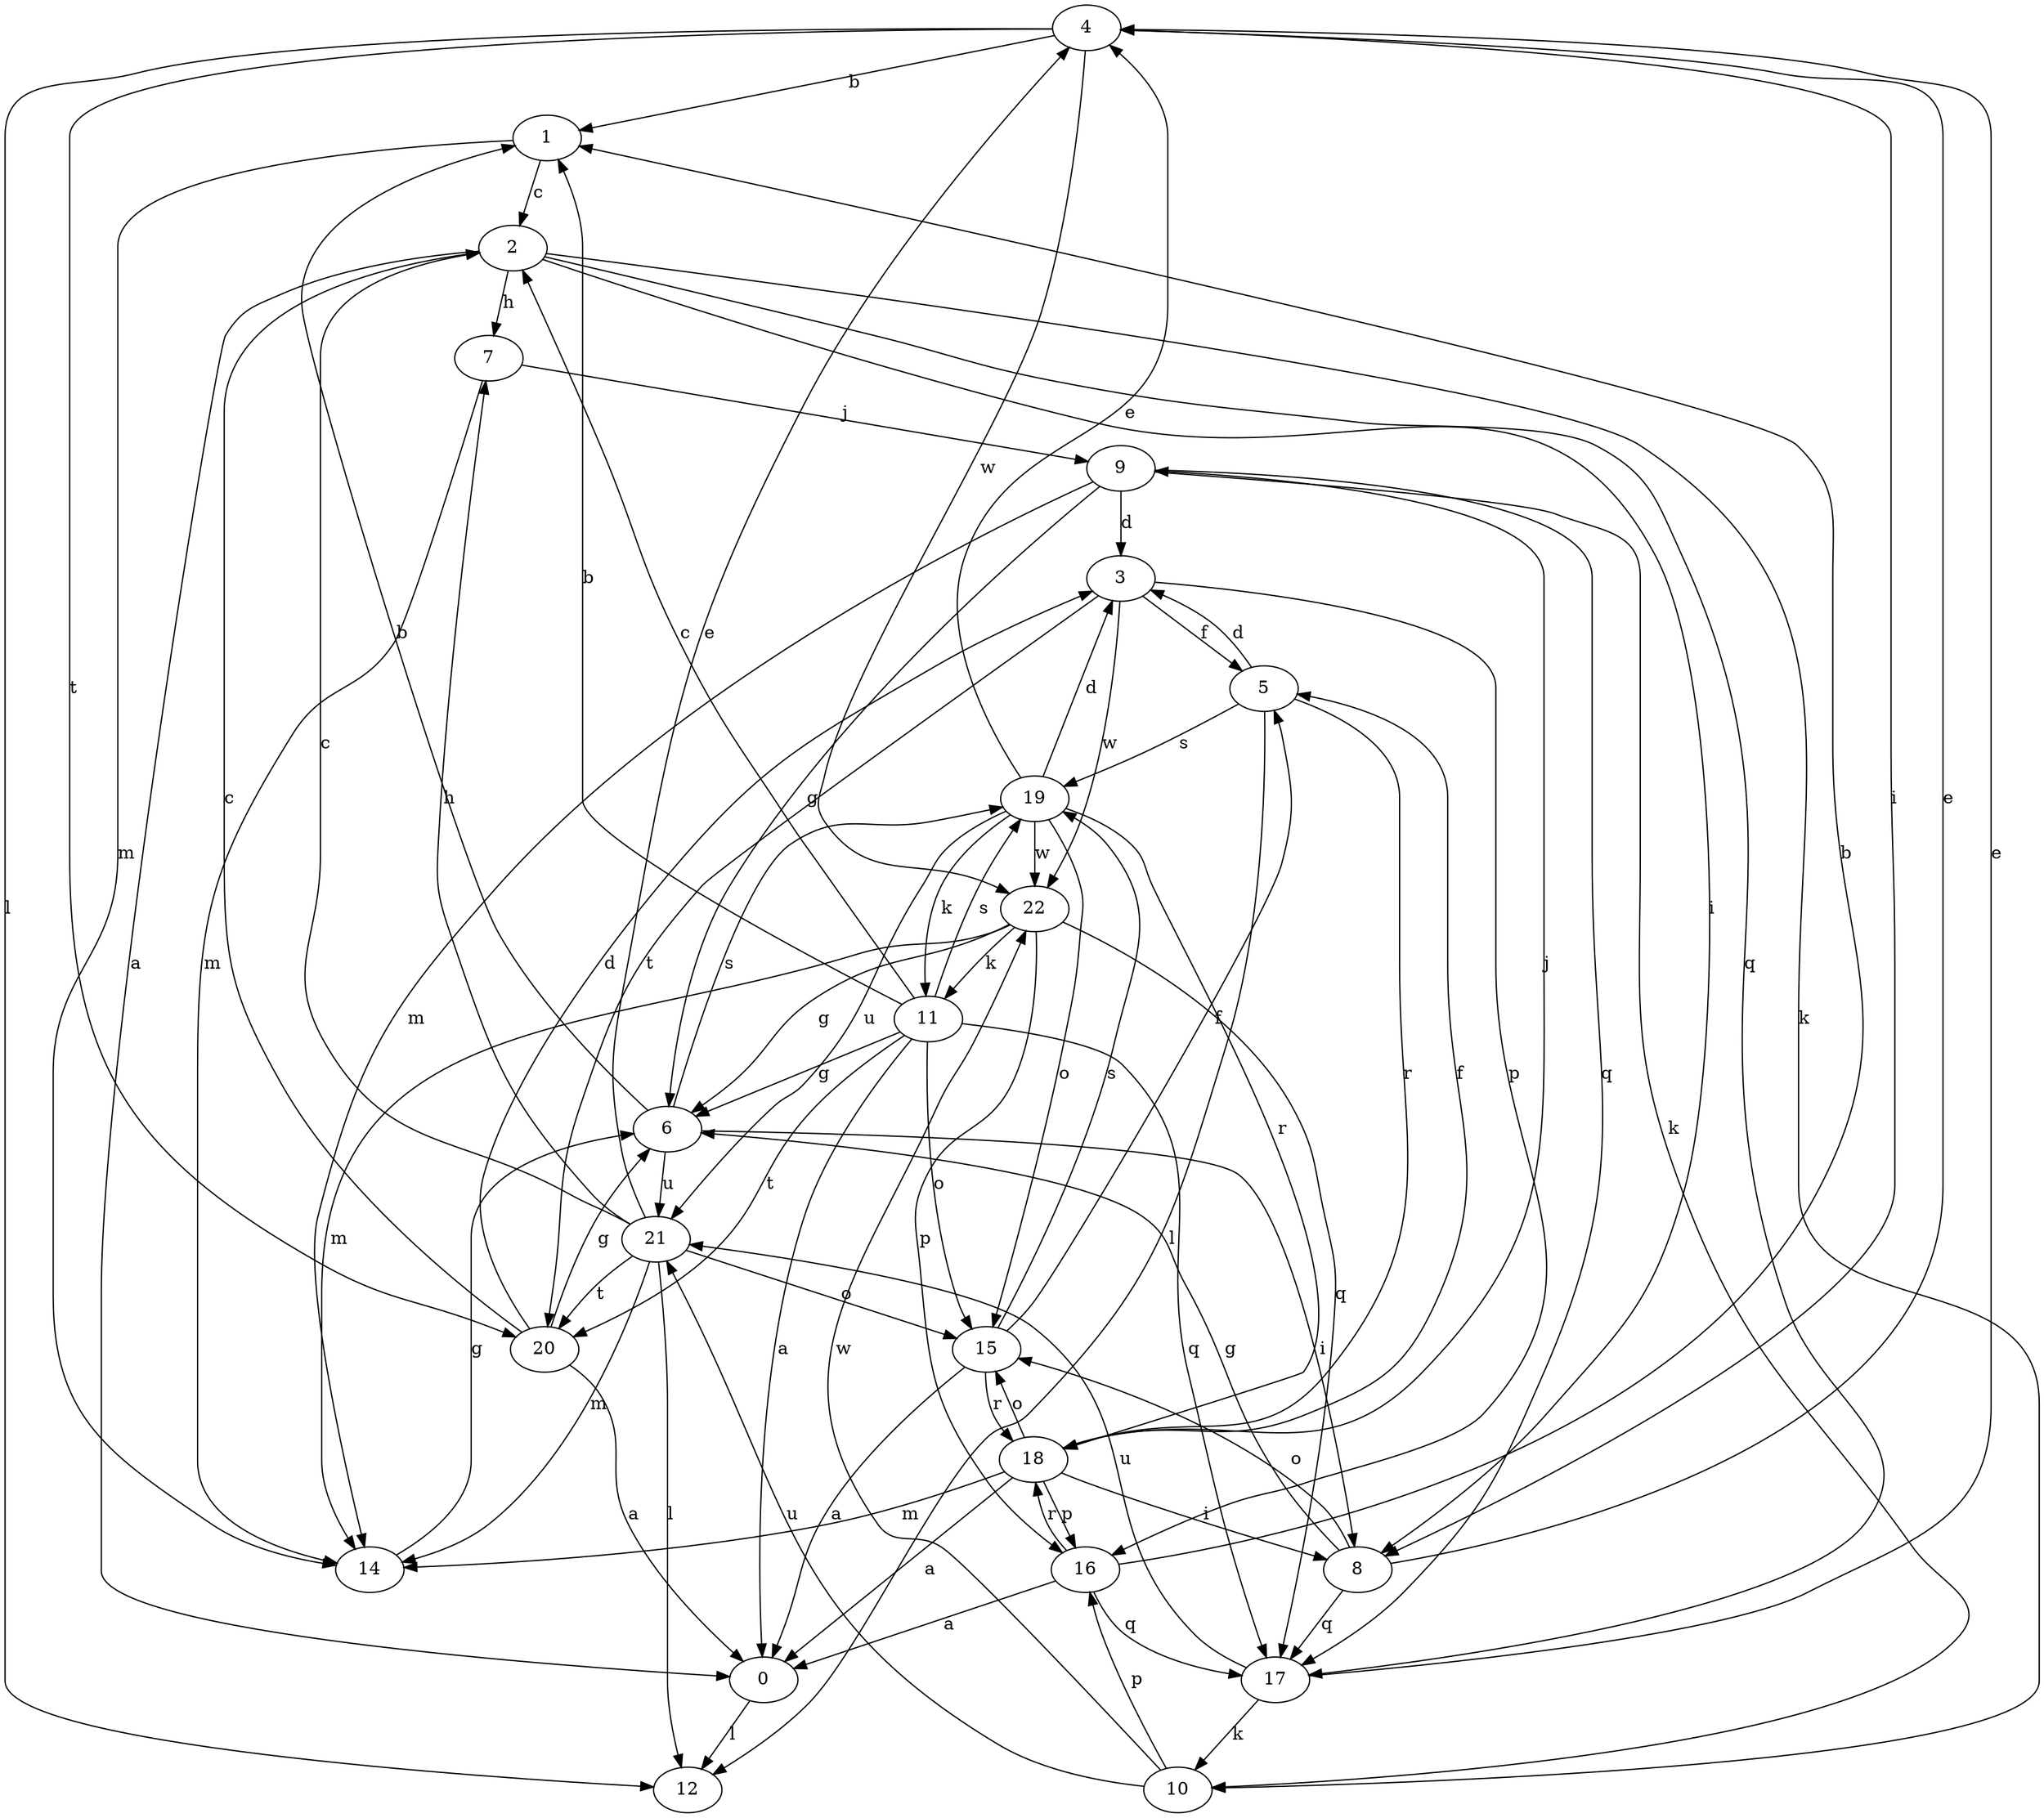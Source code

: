 strict digraph  {
0;
1;
2;
3;
4;
5;
6;
7;
8;
9;
10;
11;
12;
14;
15;
16;
17;
18;
19;
20;
21;
22;
0 -> 12  [label=l];
1 -> 2  [label=c];
1 -> 14  [label=m];
2 -> 0  [label=a];
2 -> 7  [label=h];
2 -> 8  [label=i];
2 -> 10  [label=k];
2 -> 17  [label=q];
3 -> 5  [label=f];
3 -> 16  [label=p];
3 -> 20  [label=t];
3 -> 22  [label=w];
4 -> 1  [label=b];
4 -> 8  [label=i];
4 -> 12  [label=l];
4 -> 20  [label=t];
4 -> 22  [label=w];
5 -> 3  [label=d];
5 -> 12  [label=l];
5 -> 18  [label=r];
5 -> 19  [label=s];
6 -> 1  [label=b];
6 -> 8  [label=i];
6 -> 19  [label=s];
6 -> 21  [label=u];
7 -> 9  [label=j];
7 -> 14  [label=m];
8 -> 4  [label=e];
8 -> 6  [label=g];
8 -> 15  [label=o];
8 -> 17  [label=q];
9 -> 3  [label=d];
9 -> 6  [label=g];
9 -> 10  [label=k];
9 -> 14  [label=m];
9 -> 17  [label=q];
10 -> 16  [label=p];
10 -> 21  [label=u];
10 -> 22  [label=w];
11 -> 0  [label=a];
11 -> 1  [label=b];
11 -> 2  [label=c];
11 -> 6  [label=g];
11 -> 15  [label=o];
11 -> 17  [label=q];
11 -> 19  [label=s];
11 -> 20  [label=t];
14 -> 6  [label=g];
15 -> 0  [label=a];
15 -> 5  [label=f];
15 -> 18  [label=r];
15 -> 19  [label=s];
16 -> 0  [label=a];
16 -> 1  [label=b];
16 -> 17  [label=q];
16 -> 18  [label=r];
17 -> 4  [label=e];
17 -> 10  [label=k];
17 -> 21  [label=u];
18 -> 0  [label=a];
18 -> 5  [label=f];
18 -> 8  [label=i];
18 -> 9  [label=j];
18 -> 14  [label=m];
18 -> 15  [label=o];
18 -> 16  [label=p];
19 -> 3  [label=d];
19 -> 4  [label=e];
19 -> 11  [label=k];
19 -> 15  [label=o];
19 -> 18  [label=r];
19 -> 21  [label=u];
19 -> 22  [label=w];
20 -> 0  [label=a];
20 -> 2  [label=c];
20 -> 3  [label=d];
20 -> 6  [label=g];
21 -> 2  [label=c];
21 -> 4  [label=e];
21 -> 7  [label=h];
21 -> 12  [label=l];
21 -> 14  [label=m];
21 -> 15  [label=o];
21 -> 20  [label=t];
22 -> 6  [label=g];
22 -> 11  [label=k];
22 -> 14  [label=m];
22 -> 16  [label=p];
22 -> 17  [label=q];
}

